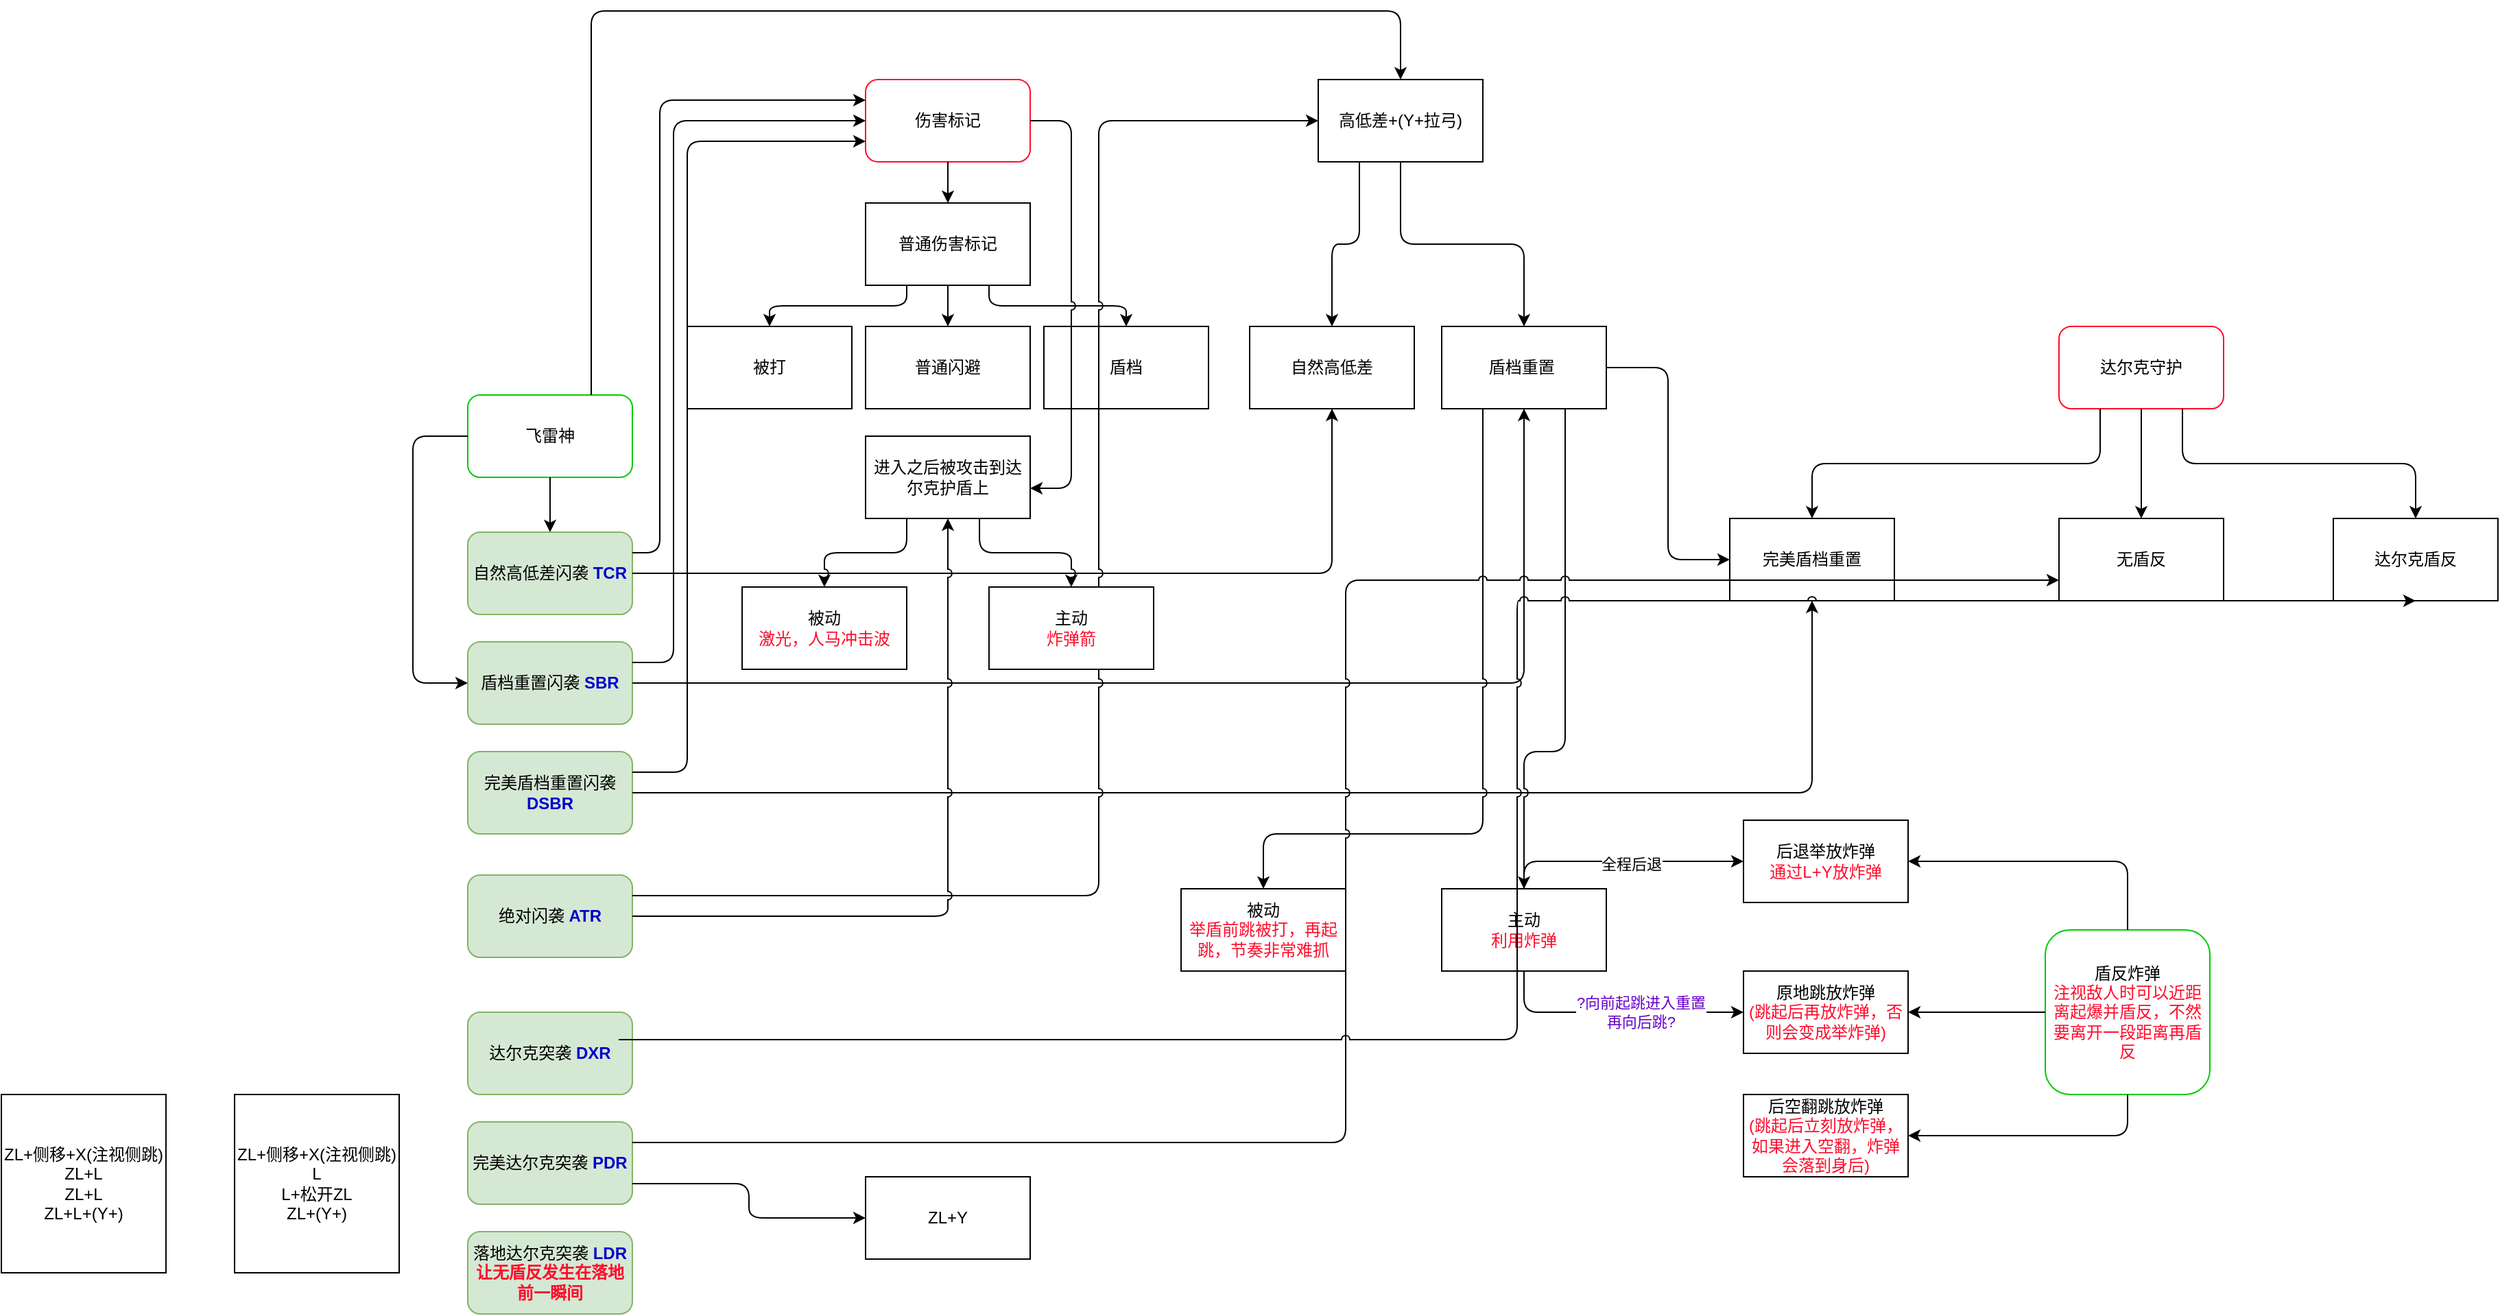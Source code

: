 <mxfile version="14.9.8" type="github">
  <diagram id="xsozCrFMCUInGNj29Tw-" name="Page-1">
    <mxGraphModel dx="2082" dy="962" grid="1" gridSize="10" guides="1" tooltips="1" connect="1" arrows="1" fold="1" page="1" pageScale="1" pageWidth="850" pageHeight="1100" math="0" shadow="0">
      <root>
        <mxCell id="0" />
        <mxCell id="1" parent="0" />
        <mxCell id="lfAO867idKvEuOiU2Tfm-1" value="飞雷神" style="rounded=1;whiteSpace=wrap;html=1;strokeColor=#00CC00;" vertex="1" parent="1">
          <mxGeometry x="-40" y="420" width="120" height="60" as="geometry" />
        </mxCell>
        <mxCell id="lfAO867idKvEuOiU2Tfm-2" value="伤害标记" style="rounded=1;whiteSpace=wrap;html=1;strokeWidth=1;strokeColor=#FF0D2D;" vertex="1" parent="1">
          <mxGeometry x="250" y="190" width="120" height="60" as="geometry" />
        </mxCell>
        <mxCell id="lfAO867idKvEuOiU2Tfm-3" value="普通伤害标记" style="rounded=0;whiteSpace=wrap;html=1;" vertex="1" parent="1">
          <mxGeometry x="250" y="280" width="120" height="60" as="geometry" />
        </mxCell>
        <mxCell id="lfAO867idKvEuOiU2Tfm-4" value="被打" style="rounded=0;whiteSpace=wrap;html=1;" vertex="1" parent="1">
          <mxGeometry x="120" y="370" width="120" height="60" as="geometry" />
        </mxCell>
        <mxCell id="lfAO867idKvEuOiU2Tfm-5" value="普通闪避" style="rounded=0;whiteSpace=wrap;html=1;" vertex="1" parent="1">
          <mxGeometry x="250" y="370" width="120" height="60" as="geometry" />
        </mxCell>
        <mxCell id="lfAO867idKvEuOiU2Tfm-6" value="盾档" style="rounded=0;whiteSpace=wrap;html=1;" vertex="1" parent="1">
          <mxGeometry x="380" y="370" width="120" height="60" as="geometry" />
        </mxCell>
        <mxCell id="lfAO867idKvEuOiU2Tfm-8" value="" style="edgeStyle=elbowEdgeStyle;elbow=vertical;endArrow=classic;html=1;entryX=0.5;entryY=0;entryDx=0;entryDy=0;exitX=0.5;exitY=1;exitDx=0;exitDy=0;" edge="1" parent="1" source="lfAO867idKvEuOiU2Tfm-2" target="lfAO867idKvEuOiU2Tfm-3">
          <mxGeometry width="50" height="50" relative="1" as="geometry">
            <mxPoint x="400" y="430" as="sourcePoint" />
            <mxPoint x="450" y="380" as="targetPoint" />
          </mxGeometry>
        </mxCell>
        <mxCell id="lfAO867idKvEuOiU2Tfm-9" value="" style="edgeStyle=elbowEdgeStyle;elbow=vertical;endArrow=classic;html=1;entryX=0.5;entryY=0;entryDx=0;entryDy=0;exitX=0.25;exitY=1;exitDx=0;exitDy=0;entryPerimeter=0;" edge="1" parent="1" source="lfAO867idKvEuOiU2Tfm-3" target="lfAO867idKvEuOiU2Tfm-4">
          <mxGeometry width="50" height="50" relative="1" as="geometry">
            <mxPoint x="530" y="360" as="sourcePoint" />
            <mxPoint x="450" y="410" as="targetPoint" />
          </mxGeometry>
        </mxCell>
        <mxCell id="lfAO867idKvEuOiU2Tfm-10" value="" style="edgeStyle=elbowEdgeStyle;elbow=vertical;endArrow=classic;html=1;entryX=0.5;entryY=0;entryDx=0;entryDy=0;exitX=0.75;exitY=1;exitDx=0;exitDy=0;" edge="1" parent="1" source="lfAO867idKvEuOiU2Tfm-3" target="lfAO867idKvEuOiU2Tfm-6">
          <mxGeometry width="50" height="50" relative="1" as="geometry">
            <mxPoint x="450" y="470" as="sourcePoint" />
            <mxPoint x="320" y="510" as="targetPoint" />
          </mxGeometry>
        </mxCell>
        <mxCell id="lfAO867idKvEuOiU2Tfm-11" value="" style="endArrow=classic;html=1;entryX=0.5;entryY=0;entryDx=0;entryDy=0;exitX=0.5;exitY=1;exitDx=0;exitDy=0;" edge="1" parent="1" source="lfAO867idKvEuOiU2Tfm-3" target="lfAO867idKvEuOiU2Tfm-5">
          <mxGeometry width="50" height="50" relative="1" as="geometry">
            <mxPoint x="400" y="430" as="sourcePoint" />
            <mxPoint x="450" y="380" as="targetPoint" />
          </mxGeometry>
        </mxCell>
        <mxCell id="lfAO867idKvEuOiU2Tfm-12" value="高低差+(Y+拉弓)" style="rounded=0;whiteSpace=wrap;html=1;" vertex="1" parent="1">
          <mxGeometry x="580" y="190" width="120" height="60" as="geometry" />
        </mxCell>
        <mxCell id="lfAO867idKvEuOiU2Tfm-14" value="" style="edgeStyle=segmentEdgeStyle;endArrow=classic;html=1;entryX=0.5;entryY=0;entryDx=0;entryDy=0;exitX=0.75;exitY=0;exitDx=0;exitDy=0;" edge="1" parent="1" source="lfAO867idKvEuOiU2Tfm-1" target="lfAO867idKvEuOiU2Tfm-12">
          <mxGeometry width="50" height="50" relative="1" as="geometry">
            <mxPoint x="60" y="550" as="sourcePoint" />
            <mxPoint x="370" y="370" as="targetPoint" />
            <Array as="points">
              <mxPoint x="50" y="140" />
              <mxPoint x="640" y="140" />
            </Array>
          </mxGeometry>
        </mxCell>
        <mxCell id="lfAO867idKvEuOiU2Tfm-15" value="自然高低差" style="rounded=0;whiteSpace=wrap;html=1;" vertex="1" parent="1">
          <mxGeometry x="530" y="370" width="120" height="60" as="geometry" />
        </mxCell>
        <mxCell id="lfAO867idKvEuOiU2Tfm-17" value="盾档重置&amp;nbsp;" style="rounded=0;whiteSpace=wrap;html=1;" vertex="1" parent="1">
          <mxGeometry x="670" y="370" width="120" height="60" as="geometry" />
        </mxCell>
        <mxCell id="lfAO867idKvEuOiU2Tfm-19" value="完美盾档重置" style="rounded=0;whiteSpace=wrap;html=1;" vertex="1" parent="1">
          <mxGeometry x="880" y="510" width="120" height="60" as="geometry" />
        </mxCell>
        <mxCell id="lfAO867idKvEuOiU2Tfm-21" value="达尔克守护" style="rounded=1;whiteSpace=wrap;html=1;shadow=0;strokeWidth=1;strokeColor=#FF0D2D;" vertex="1" parent="1">
          <mxGeometry x="1120" y="370" width="120" height="60" as="geometry" />
        </mxCell>
        <mxCell id="lfAO867idKvEuOiU2Tfm-22" value="" style="edgeStyle=elbowEdgeStyle;elbow=vertical;endArrow=classic;html=1;exitX=0.25;exitY=1;exitDx=0;exitDy=0;entryX=0.5;entryY=0;entryDx=0;entryDy=0;" edge="1" parent="1" source="lfAO867idKvEuOiU2Tfm-21" target="lfAO867idKvEuOiU2Tfm-19">
          <mxGeometry width="50" height="50" relative="1" as="geometry">
            <mxPoint x="510" y="550" as="sourcePoint" />
            <mxPoint x="560" y="500" as="targetPoint" />
            <Array as="points" />
          </mxGeometry>
        </mxCell>
        <mxCell id="lfAO867idKvEuOiU2Tfm-23" value="被动&lt;br&gt;&lt;font color=&quot;#ff0d2d&quot;&gt;举盾前跳被打，再起跳，节奏非常难抓&lt;/font&gt;" style="rounded=0;whiteSpace=wrap;html=1;" vertex="1" parent="1">
          <mxGeometry x="480" y="780" width="120" height="60" as="geometry" />
        </mxCell>
        <mxCell id="lfAO867idKvEuOiU2Tfm-24" value="主动&lt;br&gt;&lt;font color=&quot;#ff0d2d&quot;&gt;利用炸弹&lt;/font&gt;" style="rounded=0;whiteSpace=wrap;html=1;" vertex="1" parent="1">
          <mxGeometry x="670" y="780" width="120" height="60" as="geometry" />
        </mxCell>
        <mxCell id="lfAO867idKvEuOiU2Tfm-25" value="原地跳放炸弹&lt;br&gt;&lt;font color=&quot;#ff0d2d&quot;&gt;(跳起后再放炸弹，否则会变成举炸弹)&lt;/font&gt;" style="rounded=0;whiteSpace=wrap;html=1;" vertex="1" parent="1">
          <mxGeometry x="890" y="840" width="120" height="60" as="geometry" />
        </mxCell>
        <mxCell id="lfAO867idKvEuOiU2Tfm-26" value="后退举放炸弹&lt;br&gt;&lt;font color=&quot;#ff0d2d&quot;&gt;通过L+Y放炸弹&lt;/font&gt;" style="rounded=0;whiteSpace=wrap;html=1;" vertex="1" parent="1">
          <mxGeometry x="890" y="730" width="120" height="60" as="geometry" />
        </mxCell>
        <mxCell id="lfAO867idKvEuOiU2Tfm-27" value="" style="edgeStyle=elbowEdgeStyle;elbow=vertical;endArrow=classic;html=1;entryX=0;entryY=0.5;entryDx=0;entryDy=0;exitX=0.5;exitY=0;exitDx=0;exitDy=0;" edge="1" parent="1" source="lfAO867idKvEuOiU2Tfm-24" target="lfAO867idKvEuOiU2Tfm-26">
          <mxGeometry width="50" height="50" relative="1" as="geometry">
            <mxPoint x="760" y="840" as="sourcePoint" />
            <mxPoint x="640" y="690" as="targetPoint" />
            <Array as="points">
              <mxPoint x="870" y="760" />
            </Array>
          </mxGeometry>
        </mxCell>
        <mxCell id="lfAO867idKvEuOiU2Tfm-35" value="全程后退" style="edgeLabel;html=1;align=center;verticalAlign=middle;resizable=0;points=[];" vertex="1" connectable="0" parent="lfAO867idKvEuOiU2Tfm-27">
          <mxGeometry x="0.089" y="-2" relative="1" as="geometry">
            <mxPoint as="offset" />
          </mxGeometry>
        </mxCell>
        <mxCell id="lfAO867idKvEuOiU2Tfm-28" value="" style="edgeStyle=elbowEdgeStyle;elbow=vertical;endArrow=classic;html=1;entryX=0;entryY=0.5;entryDx=0;entryDy=0;exitX=0.5;exitY=1;exitDx=0;exitDy=0;" edge="1" parent="1" source="lfAO867idKvEuOiU2Tfm-24" target="lfAO867idKvEuOiU2Tfm-25">
          <mxGeometry width="50" height="50" relative="1" as="geometry">
            <mxPoint x="770" y="850" as="sourcePoint" />
            <mxPoint x="830" y="890" as="targetPoint" />
            <Array as="points">
              <mxPoint x="840" y="870" />
            </Array>
          </mxGeometry>
        </mxCell>
        <mxCell id="lfAO867idKvEuOiU2Tfm-36" value="&lt;font color=&quot;#6600cc&quot;&gt;?向前起跳进入重置&lt;br&gt;再向后跳?&lt;/font&gt;" style="edgeLabel;html=1;align=center;verticalAlign=middle;resizable=0;points=[];" vertex="1" connectable="0" parent="lfAO867idKvEuOiU2Tfm-28">
          <mxGeometry x="0.21" relative="1" as="geometry">
            <mxPoint as="offset" />
          </mxGeometry>
        </mxCell>
        <mxCell id="lfAO867idKvEuOiU2Tfm-29" value="盾反炸弹&lt;br&gt;&lt;font color=&quot;#ff0d2d&quot;&gt;注视敌人时可以近距离起爆并盾反，不然要离开一段距离再盾反&lt;/font&gt;" style="rounded=1;whiteSpace=wrap;html=1;strokeColor=#00CC00;" vertex="1" parent="1">
          <mxGeometry x="1110" y="810" width="120" height="120" as="geometry" />
        </mxCell>
        <mxCell id="lfAO867idKvEuOiU2Tfm-30" value="" style="edgeStyle=elbowEdgeStyle;elbow=vertical;endArrow=classic;html=1;entryX=1;entryY=0.5;entryDx=0;entryDy=0;exitX=0.5;exitY=0;exitDx=0;exitDy=0;" edge="1" parent="1" source="lfAO867idKvEuOiU2Tfm-29" target="lfAO867idKvEuOiU2Tfm-26">
          <mxGeometry width="50" height="50" relative="1" as="geometry">
            <mxPoint x="740" y="790" as="sourcePoint" />
            <mxPoint x="900" y="770" as="targetPoint" />
            <Array as="points">
              <mxPoint x="1090" y="760" />
            </Array>
          </mxGeometry>
        </mxCell>
        <mxCell id="lfAO867idKvEuOiU2Tfm-31" value="后空翻跳放炸弹&lt;br&gt;&lt;font color=&quot;#ff0d2d&quot;&gt;(跳起后立刻放炸弹，如果进入空翻，炸弹会落到身后)&lt;/font&gt;" style="rounded=0;whiteSpace=wrap;html=1;" vertex="1" parent="1">
          <mxGeometry x="890" y="930" width="120" height="60" as="geometry" />
        </mxCell>
        <mxCell id="lfAO867idKvEuOiU2Tfm-33" value="" style="edgeStyle=elbowEdgeStyle;elbow=horizontal;endArrow=classic;html=1;exitX=0;exitY=0.5;exitDx=0;exitDy=0;entryX=1;entryY=0.5;entryDx=0;entryDy=0;" edge="1" parent="1" source="lfAO867idKvEuOiU2Tfm-29" target="lfAO867idKvEuOiU2Tfm-25">
          <mxGeometry width="50" height="50" relative="1" as="geometry">
            <mxPoint x="790" y="710" as="sourcePoint" />
            <mxPoint x="840" y="660" as="targetPoint" />
          </mxGeometry>
        </mxCell>
        <mxCell id="lfAO867idKvEuOiU2Tfm-34" value="" style="edgeStyle=elbowEdgeStyle;elbow=vertical;endArrow=classic;html=1;exitX=0.5;exitY=1;exitDx=0;exitDy=0;entryX=1;entryY=0.5;entryDx=0;entryDy=0;" edge="1" parent="1" source="lfAO867idKvEuOiU2Tfm-29" target="lfAO867idKvEuOiU2Tfm-31">
          <mxGeometry width="50" height="50" relative="1" as="geometry">
            <mxPoint x="790" y="710" as="sourcePoint" />
            <mxPoint x="840" y="660" as="targetPoint" />
            <Array as="points">
              <mxPoint x="1090" y="960" />
            </Array>
          </mxGeometry>
        </mxCell>
        <mxCell id="lfAO867idKvEuOiU2Tfm-37" value="无盾反" style="rounded=0;whiteSpace=wrap;html=1;" vertex="1" parent="1">
          <mxGeometry x="1120" y="510" width="120" height="60" as="geometry" />
        </mxCell>
        <mxCell id="lfAO867idKvEuOiU2Tfm-38" value="" style="endArrow=classic;html=1;entryX=0.5;entryY=0;entryDx=0;entryDy=0;exitX=0.5;exitY=1;exitDx=0;exitDy=0;" edge="1" parent="1" source="lfAO867idKvEuOiU2Tfm-21" target="lfAO867idKvEuOiU2Tfm-37">
          <mxGeometry width="50" height="50" relative="1" as="geometry">
            <mxPoint x="710" y="600" as="sourcePoint" />
            <mxPoint x="760" y="550" as="targetPoint" />
          </mxGeometry>
        </mxCell>
        <mxCell id="lfAO867idKvEuOiU2Tfm-39" value="绝对闪袭 &lt;b&gt;&lt;font color=&quot;#0000cc&quot;&gt;AT&lt;/font&gt;&lt;/b&gt;&lt;font color=&quot;#0000cc&quot;&gt;&lt;b&gt;R&lt;/b&gt;&lt;/font&gt;" style="rounded=1;whiteSpace=wrap;html=1;fillColor=#d5e8d4;strokeColor=#82b366;" vertex="1" parent="1">
          <mxGeometry x="-40" y="770" width="120" height="60" as="geometry" />
        </mxCell>
        <mxCell id="lfAO867idKvEuOiU2Tfm-40" value="自然高低差闪袭 &lt;b&gt;&lt;font color=&quot;#0000cc&quot;&gt;TC&lt;/font&gt;&lt;/b&gt;&lt;font color=&quot;#0000cc&quot;&gt;&lt;b&gt;R&lt;/b&gt;&lt;/font&gt;" style="rounded=1;whiteSpace=wrap;html=1;fillColor=#d5e8d4;strokeColor=#82b366;" vertex="1" parent="1">
          <mxGeometry x="-40" y="520" width="120" height="60" as="geometry" />
        </mxCell>
        <mxCell id="lfAO867idKvEuOiU2Tfm-42" value="盾档重置闪袭 &lt;b&gt;&lt;font color=&quot;#0000cc&quot;&gt;SB&lt;/font&gt;&lt;/b&gt;&lt;font color=&quot;#0000cc&quot;&gt;&lt;b&gt;R&lt;/b&gt;&lt;/font&gt;" style="rounded=1;whiteSpace=wrap;html=1;fillColor=#d5e8d4;strokeColor=#82b366;" vertex="1" parent="1">
          <mxGeometry x="-40" y="600" width="120" height="60" as="geometry" />
        </mxCell>
        <mxCell id="lfAO867idKvEuOiU2Tfm-43" value="完美盾档重置闪袭 &lt;br&gt;&lt;b&gt;&lt;font color=&quot;#0000cc&quot;&gt;D&lt;/font&gt;&lt;/b&gt;&lt;b&gt;&lt;font color=&quot;#0000cc&quot;&gt;SB&lt;/font&gt;&lt;/b&gt;&lt;font color=&quot;#0000cc&quot;&gt;&lt;b&gt;R&lt;/b&gt;&lt;/font&gt;" style="rounded=1;whiteSpace=wrap;html=1;fillColor=#d5e8d4;strokeColor=#82b366;" vertex="1" parent="1">
          <mxGeometry x="-40" y="680" width="120" height="60" as="geometry" />
        </mxCell>
        <mxCell id="lfAO867idKvEuOiU2Tfm-45" value="" style="edgeStyle=elbowEdgeStyle;elbow=horizontal;endArrow=classic;html=1;exitX=1;exitY=0.5;exitDx=0;exitDy=0;entryX=0.5;entryY=1;entryDx=0;entryDy=0;" edge="1" parent="1" source="lfAO867idKvEuOiU2Tfm-40" target="lfAO867idKvEuOiU2Tfm-15">
          <mxGeometry width="50" height="50" relative="1" as="geometry">
            <mxPoint x="280" y="570" as="sourcePoint" />
            <mxPoint x="360" y="520" as="targetPoint" />
            <Array as="points">
              <mxPoint x="590" y="490" />
            </Array>
          </mxGeometry>
        </mxCell>
        <mxCell id="lfAO867idKvEuOiU2Tfm-46" value="" style="edgeStyle=elbowEdgeStyle;elbow=horizontal;endArrow=classic;html=1;exitX=1;exitY=0.5;exitDx=0;exitDy=0;entryX=0.5;entryY=1;entryDx=0;entryDy=0;" edge="1" parent="1" source="lfAO867idKvEuOiU2Tfm-42" target="lfAO867idKvEuOiU2Tfm-17">
          <mxGeometry width="50" height="50" relative="1" as="geometry">
            <mxPoint x="-80" y="590" as="sourcePoint" />
            <mxPoint x="440" y="545" as="targetPoint" />
            <Array as="points">
              <mxPoint x="730" y="560" />
            </Array>
          </mxGeometry>
        </mxCell>
        <mxCell id="lfAO867idKvEuOiU2Tfm-47" value="" style="edgeStyle=elbowEdgeStyle;elbow=vertical;endArrow=classic;html=1;entryX=0.5;entryY=0;entryDx=0;entryDy=0;exitX=0.25;exitY=1;exitDx=0;exitDy=0;" edge="1" parent="1" source="lfAO867idKvEuOiU2Tfm-12" target="lfAO867idKvEuOiU2Tfm-15">
          <mxGeometry width="50" height="50" relative="1" as="geometry">
            <mxPoint x="440" y="420" as="sourcePoint" />
            <mxPoint x="490" y="370" as="targetPoint" />
          </mxGeometry>
        </mxCell>
        <mxCell id="lfAO867idKvEuOiU2Tfm-48" value="" style="edgeStyle=elbowEdgeStyle;elbow=vertical;endArrow=classic;html=1;entryX=0.5;entryY=0;entryDx=0;entryDy=0;exitX=0.5;exitY=1;exitDx=0;exitDy=0;" edge="1" parent="1" source="lfAO867idKvEuOiU2Tfm-12" target="lfAO867idKvEuOiU2Tfm-17">
          <mxGeometry width="50" height="50" relative="1" as="geometry">
            <mxPoint x="620" y="260" as="sourcePoint" />
            <mxPoint x="600" y="380" as="targetPoint" />
          </mxGeometry>
        </mxCell>
        <mxCell id="lfAO867idKvEuOiU2Tfm-49" value="" style="edgeStyle=elbowEdgeStyle;elbow=horizontal;endArrow=classic;html=1;exitX=1;exitY=0.5;exitDx=0;exitDy=0;entryX=0;entryY=0.5;entryDx=0;entryDy=0;" edge="1" parent="1" source="lfAO867idKvEuOiU2Tfm-17" target="lfAO867idKvEuOiU2Tfm-19">
          <mxGeometry width="50" height="50" relative="1" as="geometry">
            <mxPoint x="860" y="510" as="sourcePoint" />
            <mxPoint x="835" y="560" as="targetPoint" />
          </mxGeometry>
        </mxCell>
        <mxCell id="lfAO867idKvEuOiU2Tfm-50" value="" style="endArrow=classic;html=1;exitX=0.5;exitY=1;exitDx=0;exitDy=0;entryX=0.5;entryY=0;entryDx=0;entryDy=0;" edge="1" parent="1" source="lfAO867idKvEuOiU2Tfm-1" target="lfAO867idKvEuOiU2Tfm-40">
          <mxGeometry width="50" height="50" relative="1" as="geometry">
            <mxPoint x="270" y="540" as="sourcePoint" />
            <mxPoint x="320" y="490" as="targetPoint" />
          </mxGeometry>
        </mxCell>
        <mxCell id="lfAO867idKvEuOiU2Tfm-51" value="" style="edgeStyle=elbowEdgeStyle;elbow=horizontal;endArrow=classic;html=1;exitX=0;exitY=0.5;exitDx=0;exitDy=0;entryX=0;entryY=0.5;entryDx=0;entryDy=0;" edge="1" parent="1" source="lfAO867idKvEuOiU2Tfm-1" target="lfAO867idKvEuOiU2Tfm-42">
          <mxGeometry width="50" height="50" relative="1" as="geometry">
            <mxPoint x="270" y="600" as="sourcePoint" />
            <mxPoint x="320" y="550" as="targetPoint" />
            <Array as="points">
              <mxPoint x="-80" y="540" />
            </Array>
          </mxGeometry>
        </mxCell>
        <mxCell id="lfAO867idKvEuOiU2Tfm-52" value="" style="edgeStyle=elbowEdgeStyle;elbow=vertical;endArrow=classic;html=1;entryX=0.5;entryY=1;entryDx=0;entryDy=0;exitX=1;exitY=0.5;exitDx=0;exitDy=0;jumpStyle=arc;" edge="1" parent="1" source="lfAO867idKvEuOiU2Tfm-43" target="lfAO867idKvEuOiU2Tfm-19">
          <mxGeometry width="50" height="50" relative="1" as="geometry">
            <mxPoint x="450" y="600" as="sourcePoint" />
            <mxPoint x="500" y="550" as="targetPoint" />
            <Array as="points">
              <mxPoint x="510" y="710" />
            </Array>
          </mxGeometry>
        </mxCell>
        <mxCell id="lfAO867idKvEuOiU2Tfm-53" value="" style="edgeStyle=elbowEdgeStyle;elbow=vertical;endArrow=classic;html=1;exitX=0.75;exitY=1;exitDx=0;exitDy=0;entryX=0.5;entryY=0;entryDx=0;entryDy=0;jumpStyle=arc;" edge="1" parent="1" source="lfAO867idKvEuOiU2Tfm-17" target="lfAO867idKvEuOiU2Tfm-24">
          <mxGeometry width="50" height="50" relative="1" as="geometry">
            <mxPoint x="680" y="690" as="sourcePoint" />
            <mxPoint x="730" y="640" as="targetPoint" />
            <Array as="points">
              <mxPoint x="750" y="680" />
            </Array>
          </mxGeometry>
        </mxCell>
        <mxCell id="lfAO867idKvEuOiU2Tfm-54" value="" style="edgeStyle=elbowEdgeStyle;elbow=vertical;endArrow=classic;html=1;exitX=0.25;exitY=1;exitDx=0;exitDy=0;entryX=0.5;entryY=0;entryDx=0;entryDy=0;jumpStyle=arc;" edge="1" parent="1" source="lfAO867idKvEuOiU2Tfm-17" target="lfAO867idKvEuOiU2Tfm-23">
          <mxGeometry width="50" height="50" relative="1" as="geometry">
            <mxPoint x="770" y="440" as="sourcePoint" />
            <mxPoint x="740" y="790" as="targetPoint" />
            <Array as="points">
              <mxPoint x="620" y="740" />
            </Array>
          </mxGeometry>
        </mxCell>
        <mxCell id="lfAO867idKvEuOiU2Tfm-55" value="达尔克突袭 &lt;b&gt;&lt;font color=&quot;#0000cc&quot;&gt;DXR&lt;/font&gt;&lt;/b&gt;" style="rounded=1;whiteSpace=wrap;html=1;fillColor=#d5e8d4;strokeColor=#82b366;" vertex="1" parent="1">
          <mxGeometry x="-40" y="870" width="120" height="60" as="geometry" />
        </mxCell>
        <mxCell id="lfAO867idKvEuOiU2Tfm-56" value="完美达尔克突袭 &lt;b&gt;&lt;font color=&quot;#0000cc&quot;&gt;PD&lt;/font&gt;&lt;/b&gt;&lt;font color=&quot;#0000cc&quot;&gt;&lt;b&gt;R&lt;/b&gt;&lt;/font&gt;" style="rounded=1;whiteSpace=wrap;html=1;fillColor=#d5e8d4;strokeColor=#82b366;" vertex="1" parent="1">
          <mxGeometry x="-40" y="950" width="120" height="60" as="geometry" />
        </mxCell>
        <mxCell id="lfAO867idKvEuOiU2Tfm-57" value="落地达尔克突袭 &lt;b&gt;&lt;font color=&quot;#0000cc&quot;&gt;LD&lt;/font&gt;&lt;/b&gt;&lt;b&gt;&lt;font color=&quot;#0000cc&quot;&gt;R&lt;/font&gt;&lt;br&gt;&lt;font color=&quot;#ff0d2d&quot;&gt;让无盾反发生在落地前一瞬间&lt;/font&gt;&lt;br&gt;&lt;/b&gt;" style="rounded=1;whiteSpace=wrap;html=1;fillColor=#d5e8d4;strokeColor=#82b366;" vertex="1" parent="1">
          <mxGeometry x="-40" y="1030" width="120" height="60" as="geometry" />
        </mxCell>
        <mxCell id="lfAO867idKvEuOiU2Tfm-60" value="" style="edgeStyle=elbowEdgeStyle;elbow=horizontal;endArrow=classic;html=1;entryX=0;entryY=0.5;entryDx=0;entryDy=0;exitX=1;exitY=0.25;exitDx=0;exitDy=0;jumpStyle=arc;" edge="1" parent="1" source="lfAO867idKvEuOiU2Tfm-39" target="lfAO867idKvEuOiU2Tfm-12">
          <mxGeometry width="50" height="50" relative="1" as="geometry">
            <mxPoint x="440" y="610" as="sourcePoint" />
            <mxPoint x="490" y="560" as="targetPoint" />
            <Array as="points">
              <mxPoint x="420" y="490" />
            </Array>
          </mxGeometry>
        </mxCell>
        <mxCell id="lfAO867idKvEuOiU2Tfm-61" value="进入之后被攻击到达尔克护盾上" style="rounded=0;whiteSpace=wrap;html=1;" vertex="1" parent="1">
          <mxGeometry x="250" y="450" width="120" height="60" as="geometry" />
        </mxCell>
        <mxCell id="lfAO867idKvEuOiU2Tfm-62" value="" style="edgeStyle=elbowEdgeStyle;elbow=horizontal;endArrow=classic;html=1;exitX=1;exitY=0.25;exitDx=0;exitDy=0;entryX=0;entryY=0.25;entryDx=0;entryDy=0;" edge="1" parent="1" source="lfAO867idKvEuOiU2Tfm-40" target="lfAO867idKvEuOiU2Tfm-2">
          <mxGeometry width="50" height="50" relative="1" as="geometry">
            <mxPoint x="370" y="610" as="sourcePoint" />
            <mxPoint x="420" y="560" as="targetPoint" />
            <Array as="points">
              <mxPoint x="100" y="380" />
            </Array>
          </mxGeometry>
        </mxCell>
        <mxCell id="lfAO867idKvEuOiU2Tfm-63" value="" style="edgeStyle=elbowEdgeStyle;elbow=horizontal;endArrow=classic;html=1;exitX=1;exitY=0.25;exitDx=0;exitDy=0;" edge="1" parent="1" source="lfAO867idKvEuOiU2Tfm-42">
          <mxGeometry width="50" height="50" relative="1" as="geometry">
            <mxPoint x="90" y="545" as="sourcePoint" />
            <mxPoint x="250" y="220" as="targetPoint" />
            <Array as="points">
              <mxPoint x="110" y="390" />
            </Array>
          </mxGeometry>
        </mxCell>
        <mxCell id="lfAO867idKvEuOiU2Tfm-64" value="" style="edgeStyle=elbowEdgeStyle;elbow=horizontal;endArrow=classic;html=1;exitX=1;exitY=0.25;exitDx=0;exitDy=0;entryX=0;entryY=0.75;entryDx=0;entryDy=0;" edge="1" parent="1" source="lfAO867idKvEuOiU2Tfm-43" target="lfAO867idKvEuOiU2Tfm-2">
          <mxGeometry width="50" height="50" relative="1" as="geometry">
            <mxPoint x="90" y="625" as="sourcePoint" />
            <mxPoint x="260" y="230" as="targetPoint" />
            <Array as="points">
              <mxPoint x="120" y="400" />
            </Array>
          </mxGeometry>
        </mxCell>
        <mxCell id="lfAO867idKvEuOiU2Tfm-65" value="" style="edgeStyle=elbowEdgeStyle;elbow=horizontal;endArrow=classic;html=1;exitX=1;exitY=0.5;exitDx=0;exitDy=0;entryX=1;entryY=0.633;entryDx=0;entryDy=0;entryPerimeter=0;jumpStyle=arc;" edge="1" parent="1" source="lfAO867idKvEuOiU2Tfm-2" target="lfAO867idKvEuOiU2Tfm-61">
          <mxGeometry width="50" height="50" relative="1" as="geometry">
            <mxPoint x="370" y="610" as="sourcePoint" />
            <mxPoint x="420" y="560" as="targetPoint" />
            <Array as="points">
              <mxPoint x="400" y="369" />
            </Array>
          </mxGeometry>
        </mxCell>
        <mxCell id="lfAO867idKvEuOiU2Tfm-66" value="被动&lt;br&gt;&lt;font color=&quot;#ff0d2d&quot;&gt;激光，人马冲击波&lt;/font&gt;" style="rounded=0;whiteSpace=wrap;html=1;" vertex="1" parent="1">
          <mxGeometry x="160" y="560" width="120" height="60" as="geometry" />
        </mxCell>
        <mxCell id="lfAO867idKvEuOiU2Tfm-67" value="主动&lt;br&gt;&lt;font color=&quot;#ff0d2d&quot;&gt;炸弹箭&lt;/font&gt;" style="rounded=0;whiteSpace=wrap;html=1;" vertex="1" parent="1">
          <mxGeometry x="340" y="560" width="120" height="60" as="geometry" />
        </mxCell>
        <mxCell id="lfAO867idKvEuOiU2Tfm-69" value="" style="edgeStyle=elbowEdgeStyle;elbow=vertical;endArrow=classic;html=1;exitX=0.692;exitY=1;exitDx=0;exitDy=0;exitPerimeter=0;entryX=0.5;entryY=0;entryDx=0;entryDy=0;jumpStyle=arc;" edge="1" parent="1" source="lfAO867idKvEuOiU2Tfm-61" target="lfAO867idKvEuOiU2Tfm-67">
          <mxGeometry width="50" height="50" relative="1" as="geometry">
            <mxPoint x="370" y="620" as="sourcePoint" />
            <mxPoint x="420" y="570" as="targetPoint" />
          </mxGeometry>
        </mxCell>
        <mxCell id="lfAO867idKvEuOiU2Tfm-70" value="" style="edgeStyle=elbowEdgeStyle;elbow=vertical;endArrow=classic;html=1;exitX=0.25;exitY=1;exitDx=0;exitDy=0;entryX=0.5;entryY=0;entryDx=0;entryDy=0;jumpStyle=arc;" edge="1" parent="1" source="lfAO867idKvEuOiU2Tfm-61" target="lfAO867idKvEuOiU2Tfm-66">
          <mxGeometry width="50" height="50" relative="1" as="geometry">
            <mxPoint x="343.04" y="520" as="sourcePoint" />
            <mxPoint x="410" y="570" as="targetPoint" />
          </mxGeometry>
        </mxCell>
        <mxCell id="lfAO867idKvEuOiU2Tfm-71" value="" style="edgeStyle=segmentEdgeStyle;endArrow=classic;html=1;exitX=1;exitY=0.5;exitDx=0;exitDy=0;entryX=0.5;entryY=1;entryDx=0;entryDy=0;jumpStyle=arc;" edge="1" parent="1" source="lfAO867idKvEuOiU2Tfm-39" target="lfAO867idKvEuOiU2Tfm-61">
          <mxGeometry width="50" height="50" relative="1" as="geometry">
            <mxPoint x="370" y="610" as="sourcePoint" />
            <mxPoint x="420" y="560" as="targetPoint" />
          </mxGeometry>
        </mxCell>
        <mxCell id="lfAO867idKvEuOiU2Tfm-72" value="" style="edgeStyle=elbowEdgeStyle;endArrow=classic;html=1;exitX=1;exitY=0.25;exitDx=0;exitDy=0;jumpStyle=arc;strokeOpacity=100;entryX=0;entryY=0.75;entryDx=0;entryDy=0;" edge="1" parent="1" source="lfAO867idKvEuOiU2Tfm-56" target="lfAO867idKvEuOiU2Tfm-37">
          <mxGeometry width="50" height="50" relative="1" as="geometry">
            <mxPoint x="420" y="850" as="sourcePoint" />
            <mxPoint x="1160" y="680" as="targetPoint" />
          </mxGeometry>
        </mxCell>
        <mxCell id="lfAO867idKvEuOiU2Tfm-76" value="ZL+Y" style="rounded=0;whiteSpace=wrap;html=1;" vertex="1" parent="1">
          <mxGeometry x="250" y="990" width="120" height="60" as="geometry" />
        </mxCell>
        <mxCell id="lfAO867idKvEuOiU2Tfm-77" value="" style="edgeStyle=elbowEdgeStyle;elbow=horizontal;endArrow=classic;html=1;exitX=1;exitY=0.75;exitDx=0;exitDy=0;entryX=0;entryY=0.5;entryDx=0;entryDy=0;" edge="1" parent="1" source="lfAO867idKvEuOiU2Tfm-56" target="lfAO867idKvEuOiU2Tfm-76">
          <mxGeometry width="50" height="50" relative="1" as="geometry">
            <mxPoint x="670" y="870" as="sourcePoint" />
            <mxPoint x="720" y="820" as="targetPoint" />
          </mxGeometry>
        </mxCell>
        <mxCell id="lfAO867idKvEuOiU2Tfm-78" value="ZL+侧移+X(注视侧跳)&lt;br&gt;L&lt;br&gt;L+松开ZL&lt;br&gt;ZL+(Y+)" style="rounded=0;whiteSpace=wrap;html=1;" vertex="1" parent="1">
          <mxGeometry x="-210" y="930" width="120" height="130" as="geometry" />
        </mxCell>
        <mxCell id="lfAO867idKvEuOiU2Tfm-79" value="ZL+侧移+X(注视侧跳)&lt;br&gt;ZL+L&lt;br&gt;ZL+L&lt;br&gt;ZL+L+(Y+)" style="rounded=0;whiteSpace=wrap;html=1;" vertex="1" parent="1">
          <mxGeometry x="-380" y="930" width="120" height="130" as="geometry" />
        </mxCell>
        <mxCell id="lfAO867idKvEuOiU2Tfm-80" value="达尔克盾反" style="rounded=0;whiteSpace=wrap;html=1;" vertex="1" parent="1">
          <mxGeometry x="1320" y="510" width="120" height="60" as="geometry" />
        </mxCell>
        <mxCell id="lfAO867idKvEuOiU2Tfm-81" value="" style="edgeStyle=elbowEdgeStyle;elbow=vertical;endArrow=classic;html=1;exitX=0.75;exitY=1;exitDx=0;exitDy=0;" edge="1" parent="1" source="lfAO867idKvEuOiU2Tfm-21" target="lfAO867idKvEuOiU2Tfm-80">
          <mxGeometry width="50" height="50" relative="1" as="geometry">
            <mxPoint x="1160" y="440" as="sourcePoint" />
            <mxPoint x="950" y="520" as="targetPoint" />
            <Array as="points" />
          </mxGeometry>
        </mxCell>
        <mxCell id="lfAO867idKvEuOiU2Tfm-82" value="" style="edgeStyle=elbowEdgeStyle;endArrow=classic;html=1;exitX=0.917;exitY=0.333;exitDx=0;exitDy=0;jumpStyle=arc;strokeOpacity=100;entryX=0.5;entryY=1;entryDx=0;entryDy=0;exitPerimeter=0;" edge="1" parent="1" source="lfAO867idKvEuOiU2Tfm-55" target="lfAO867idKvEuOiU2Tfm-80">
          <mxGeometry width="50" height="50" relative="1" as="geometry">
            <mxPoint x="90.0" y="975" as="sourcePoint" />
            <mxPoint x="1130" y="565" as="targetPoint" />
          </mxGeometry>
        </mxCell>
      </root>
    </mxGraphModel>
  </diagram>
</mxfile>
